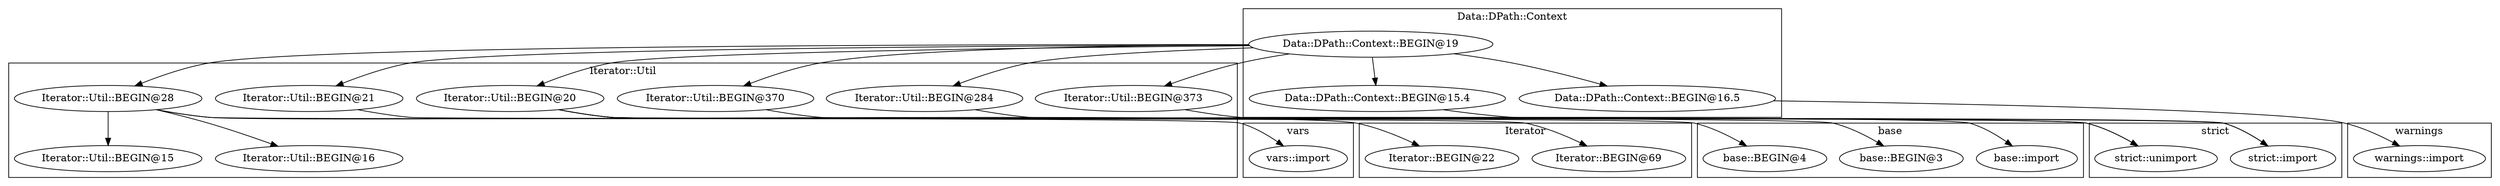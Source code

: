 digraph {
graph [overlap=false]
subgraph cluster_Data_DPath_Context {
	label="Data::DPath::Context";
	"Data::DPath::Context::BEGIN@19";
	"Data::DPath::Context::BEGIN@15.4";
	"Data::DPath::Context::BEGIN@16.5";
}
subgraph cluster_Iterator {
	label="Iterator";
	"Iterator::BEGIN@69";
	"Iterator::BEGIN@22";
}
subgraph cluster_warnings {
	label="warnings";
	"warnings::import";
}
subgraph cluster_base {
	label="base";
	"base::BEGIN@3";
	"base::BEGIN@4";
	"base::import";
}
subgraph cluster_vars {
	label="vars";
	"vars::import";
}
subgraph cluster_strict {
	label="strict";
	"strict::import";
	"strict::unimport";
}
subgraph cluster_Iterator_Util {
	label="Iterator::Util";
	"Iterator::Util::BEGIN@21";
	"Iterator::Util::BEGIN@373";
	"Iterator::Util::BEGIN@28";
	"Iterator::Util::BEGIN@284";
	"Iterator::Util::BEGIN@15";
	"Iterator::Util::BEGIN@20";
	"Iterator::Util::BEGIN@370";
	"Iterator::Util::BEGIN@16";
}
"Iterator::Util::BEGIN@20" -> "base::BEGIN@3";
"Data::DPath::Context::BEGIN@19" -> "Iterator::Util::BEGIN@373";
"Data::DPath::Context::BEGIN@19" -> "Iterator::Util::BEGIN@284";
"Data::DPath::Context::BEGIN@19" -> "Iterator::Util::BEGIN@370";
"Iterator::Util::BEGIN@28" -> "Iterator::Util::BEGIN@16";
"Iterator::Util::BEGIN@20" -> "base::BEGIN@4";
"Iterator::Util::BEGIN@284" -> "strict::unimport";
"Iterator::Util::BEGIN@370" -> "strict::unimport";
"Iterator::Util::BEGIN@20" -> "base::import";
"Data::DPath::Context::BEGIN@19" -> "Iterator::Util::BEGIN@20";
"Iterator::Util::BEGIN@28" -> "Iterator::BEGIN@69";
"Data::DPath::Context::BEGIN@16.5" -> "warnings::import";
"Data::DPath::Context::BEGIN@19" -> "Iterator::Util::BEGIN@21";
"Iterator::Util::BEGIN@21" -> "vars::import";
"Iterator::Util::BEGIN@28" -> "Iterator::Util::BEGIN@15";
"Data::DPath::Context::BEGIN@19" -> "Data::DPath::Context::BEGIN@15.4";
"Data::DPath::Context::BEGIN@19" -> "Data::DPath::Context::BEGIN@16.5";
"Data::DPath::Context::BEGIN@19" -> "Iterator::Util::BEGIN@28";
"Iterator::Util::BEGIN@28" -> "Iterator::BEGIN@22";
"Iterator::Util::BEGIN@373" -> "strict::import";
"Data::DPath::Context::BEGIN@15.4" -> "strict::import";
}
